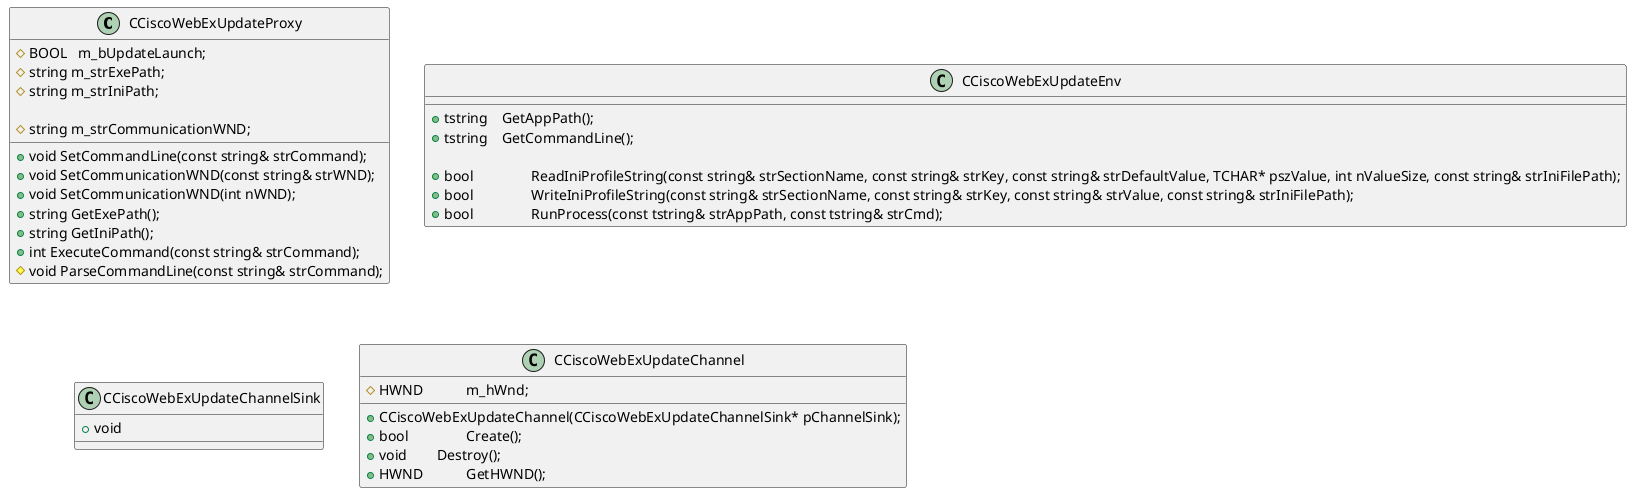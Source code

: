 @startuml

class CCiscoWebExUpdateProxy {
+ void SetCommandLine(const string& strCommand);
+ void SetCommunicationWND(const string& strWND);
+ void SetCommunicationWND(int nWND);
+ string GetExePath();
+ string GetIniPath();
+ int ExecuteCommand(const string& strCommand);


# void ParseCommandLine(const string& strCommand);

# BOOL   m_bUpdateLaunch;
# string m_strExePath;
# string m_strIniPath;

# string m_strCommunicationWND;
}

class CCiscoWebExUpdateEnv {
+ tstring	GetAppPath();
+ tstring	GetCommandLine();

+ bool		ReadIniProfileString(const string& strSectionName, const string& strKey, const string& strDefaultValue, TCHAR* pszValue, int nValueSize, const string& strIniFilePath);
+ bool		WriteIniProfileString(const string& strSectionName, const string& strKey, const string& strValue, const string& strIniFilePath);
+ bool		RunProcess(const tstring& strAppPath, const tstring& strCmd);
}

class CCiscoWebExUpdateChannelSink {
+ void 
}

class CCiscoWebExUpdateChannel {
+ CCiscoWebExUpdateChannel(CCiscoWebExUpdateChannelSink* pChannelSink);
+ bool		Create();
+ void		Destroy();
+ HWND		GetHWND();

# HWND		m_hWnd;
}

@enduml
